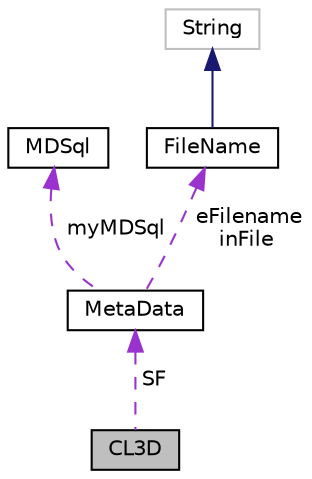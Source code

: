 digraph "CL3D"
{
  edge [fontname="Helvetica",fontsize="10",labelfontname="Helvetica",labelfontsize="10"];
  node [fontname="Helvetica",fontsize="10",shape=record];
  Node1 [label="CL3D",height=0.2,width=0.4,color="black", fillcolor="grey75", style="filled", fontcolor="black"];
  Node2 -> Node1 [dir="back",color="darkorchid3",fontsize="10",style="dashed",label=" SF" ,fontname="Helvetica"];
  Node2 [label="MetaData",height=0.2,width=0.4,color="black", fillcolor="white", style="filled",URL="$classMetaData.html"];
  Node3 -> Node2 [dir="back",color="darkorchid3",fontsize="10",style="dashed",label=" myMDSql" ,fontname="Helvetica"];
  Node3 [label="MDSql",height=0.2,width=0.4,color="black", fillcolor="white", style="filled",URL="$classMDSql.html"];
  Node4 -> Node2 [dir="back",color="darkorchid3",fontsize="10",style="dashed",label=" eFilename\ninFile" ,fontname="Helvetica"];
  Node4 [label="FileName",height=0.2,width=0.4,color="black", fillcolor="white", style="filled",URL="$classFileName.html"];
  Node5 -> Node4 [dir="back",color="midnightblue",fontsize="10",style="solid",fontname="Helvetica"];
  Node5 [label="String",height=0.2,width=0.4,color="grey75", fillcolor="white", style="filled"];
}
